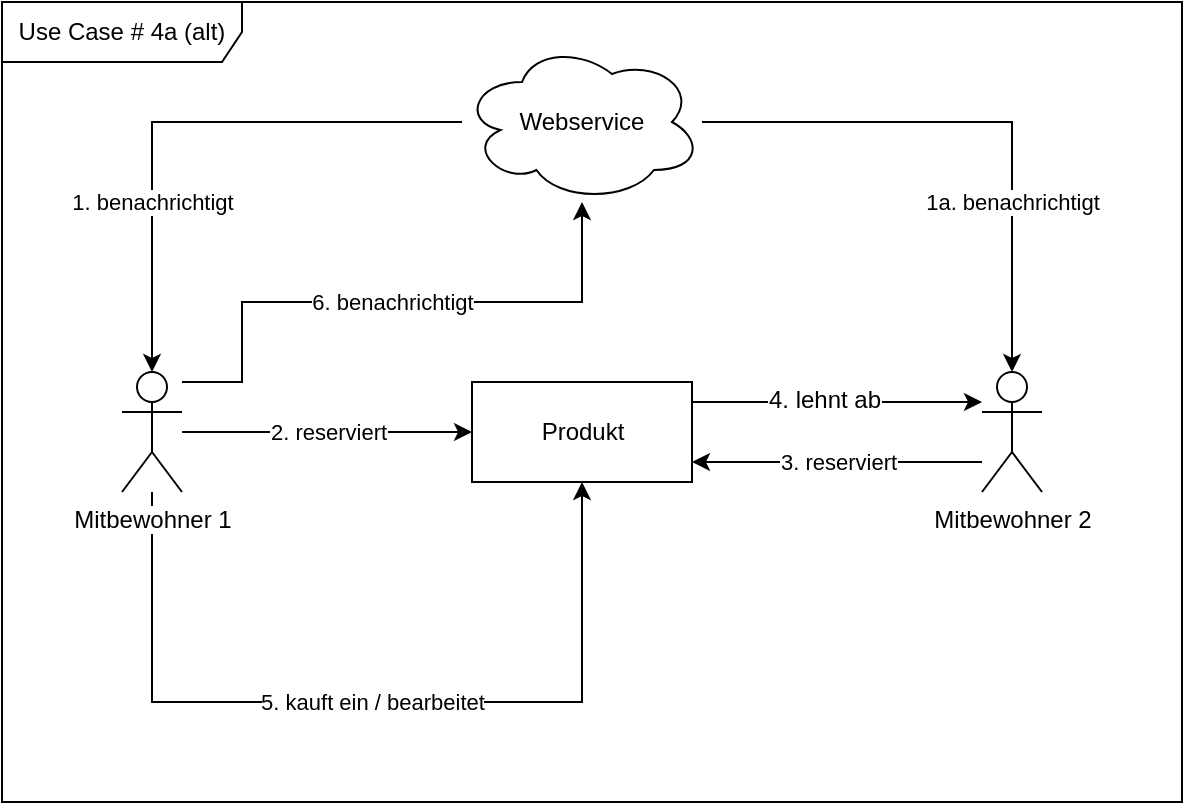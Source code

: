 <mxfile version="12.3.7" type="github" pages="1"><diagram id="_cyA-ZBIvnLnrG5oeyTV" name="Page-1"><mxGraphModel dx="1186" dy="636" grid="1" gridSize="10" guides="1" tooltips="1" connect="1" arrows="1" fold="1" page="1" pageScale="1" pageWidth="1169" pageHeight="827" math="0" shadow="0"><root><mxCell id="0"/><mxCell id="1" parent="0"/><mxCell id="icH5eueKp0hlyu4aBKDV-24" value="Use Case # 4a (alt)" style="shape=umlFrame;whiteSpace=wrap;html=1;width=120;height=30;" vertex="1" parent="1"><mxGeometry x="250" y="110" width="590" height="400" as="geometry"/></mxCell><mxCell id="icH5eueKp0hlyu4aBKDV-15" value="2. reserviert" style="edgeStyle=orthogonalEdgeStyle;rounded=0;orthogonalLoop=1;jettySize=auto;html=1;" edge="1" parent="1" source="icH5eueKp0hlyu4aBKDV-1" target="icH5eueKp0hlyu4aBKDV-4"><mxGeometry relative="1" as="geometry"/></mxCell><mxCell id="icH5eueKp0hlyu4aBKDV-23" value="5. kauft ein / bearbeitet" style="edgeStyle=orthogonalEdgeStyle;rounded=0;orthogonalLoop=1;jettySize=auto;html=1;" edge="1" parent="1" source="icH5eueKp0hlyu4aBKDV-1" target="icH5eueKp0hlyu4aBKDV-4"><mxGeometry relative="1" as="geometry"><Array as="points"><mxPoint x="325" y="460"/><mxPoint x="540" y="460"/></Array></mxGeometry></mxCell><mxCell id="icH5eueKp0hlyu4aBKDV-25" value="6. benachrichtigt" style="edgeStyle=orthogonalEdgeStyle;rounded=0;orthogonalLoop=1;jettySize=auto;html=1;" edge="1" parent="1" source="icH5eueKp0hlyu4aBKDV-1" target="icH5eueKp0hlyu4aBKDV-11"><mxGeometry relative="1" as="geometry"><Array as="points"><mxPoint x="370" y="300"/><mxPoint x="370" y="260"/><mxPoint x="540" y="260"/></Array></mxGeometry></mxCell><mxCell id="icH5eueKp0hlyu4aBKDV-1" value="Mitbewohner 1" style="shape=umlActor;verticalLabelPosition=bottom;labelBackgroundColor=#ffffff;verticalAlign=top;html=1;" vertex="1" parent="1"><mxGeometry x="310" y="295" width="30" height="60" as="geometry"/></mxCell><mxCell id="icH5eueKp0hlyu4aBKDV-16" value="3. reserviert" style="edgeStyle=orthogonalEdgeStyle;rounded=0;orthogonalLoop=1;jettySize=auto;html=1;" edge="1" parent="1" source="icH5eueKp0hlyu4aBKDV-2" target="icH5eueKp0hlyu4aBKDV-4"><mxGeometry relative="1" as="geometry"><Array as="points"><mxPoint x="670" y="340"/><mxPoint x="670" y="340"/></Array></mxGeometry></mxCell><mxCell id="icH5eueKp0hlyu4aBKDV-2" value="Mitbewohner 2" style="shape=umlActor;verticalLabelPosition=bottom;labelBackgroundColor=#ffffff;verticalAlign=top;html=1;" vertex="1" parent="1"><mxGeometry x="740" y="295" width="30" height="60" as="geometry"/></mxCell><mxCell id="icH5eueKp0hlyu4aBKDV-18" style="edgeStyle=orthogonalEdgeStyle;rounded=0;orthogonalLoop=1;jettySize=auto;html=1;" edge="1" parent="1" source="icH5eueKp0hlyu4aBKDV-4" target="icH5eueKp0hlyu4aBKDV-2"><mxGeometry relative="1" as="geometry"><Array as="points"><mxPoint x="660" y="310"/><mxPoint x="660" y="310"/></Array></mxGeometry></mxCell><mxCell id="icH5eueKp0hlyu4aBKDV-19" value="4. lehnt ab" style="text;html=1;align=center;verticalAlign=middle;resizable=0;points=[];;labelBackgroundColor=#ffffff;" vertex="1" connectable="0" parent="icH5eueKp0hlyu4aBKDV-18"><mxGeometry x="-0.09" y="1" relative="1" as="geometry"><mxPoint as="offset"/></mxGeometry></mxCell><mxCell id="icH5eueKp0hlyu4aBKDV-4" value="Produkt" style="html=1;" vertex="1" parent="1"><mxGeometry x="485" y="300" width="110" height="50" as="geometry"/></mxCell><mxCell id="icH5eueKp0hlyu4aBKDV-13" value="1. benachrichtigt" style="edgeStyle=orthogonalEdgeStyle;rounded=0;orthogonalLoop=1;jettySize=auto;html=1;" edge="1" parent="1" source="icH5eueKp0hlyu4aBKDV-11" target="icH5eueKp0hlyu4aBKDV-1"><mxGeometry x="0.107" y="40" relative="1" as="geometry"><mxPoint x="-40" y="40" as="offset"/></mxGeometry></mxCell><mxCell id="icH5eueKp0hlyu4aBKDV-14" value="1a. benachrichtigt" style="edgeStyle=orthogonalEdgeStyle;rounded=0;orthogonalLoop=1;jettySize=auto;html=1;" edge="1" parent="1" source="icH5eueKp0hlyu4aBKDV-11" target="icH5eueKp0hlyu4aBKDV-2"><mxGeometry x="0.107" y="-40" relative="1" as="geometry"><mxPoint x="40" y="40" as="offset"/></mxGeometry></mxCell><mxCell id="icH5eueKp0hlyu4aBKDV-11" value="Webservice" style="ellipse;shape=cloud;whiteSpace=wrap;html=1;" vertex="1" parent="1"><mxGeometry x="480" y="130" width="120" height="80" as="geometry"/></mxCell></root></mxGraphModel></diagram></mxfile>